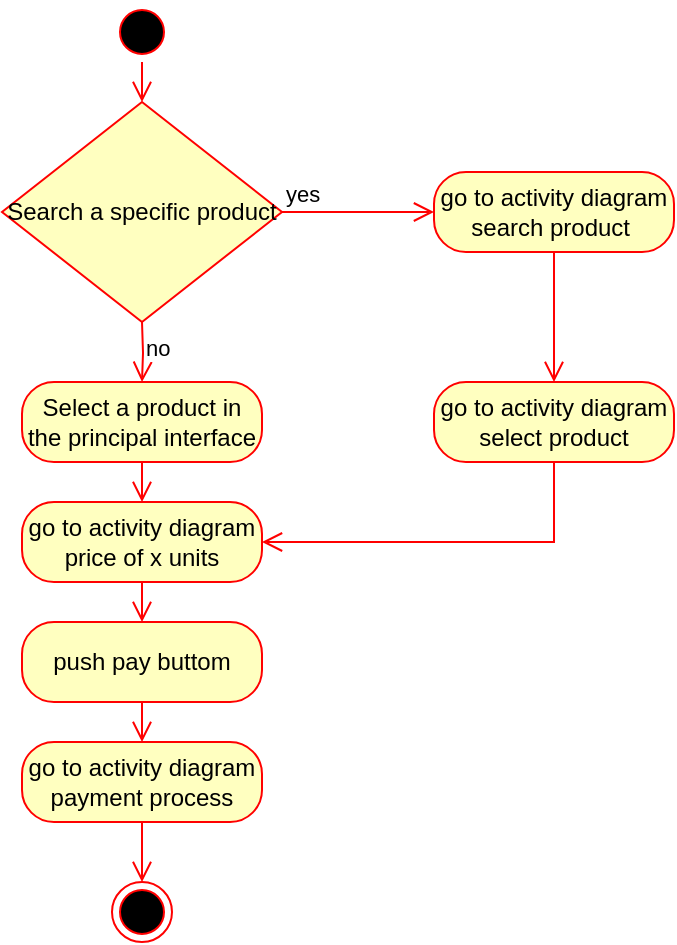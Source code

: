 <mxfile version="24.1.0" type="device">
  <diagram name="Página-1" id="8iQI2yRuVqVYYaAT_jJe">
    <mxGraphModel dx="880" dy="524" grid="1" gridSize="10" guides="1" tooltips="1" connect="1" arrows="1" fold="1" page="1" pageScale="1" pageWidth="827" pageHeight="1169" math="0" shadow="0">
      <root>
        <mxCell id="0" />
        <mxCell id="1" parent="0" />
        <mxCell id="jCPc-7MEmdEh8w35CGOo-1" value="" style="ellipse;html=1;shape=startState;fillColor=#000000;strokeColor=#ff0000;" vertex="1" parent="1">
          <mxGeometry x="399" y="30" width="30" height="30" as="geometry" />
        </mxCell>
        <mxCell id="jCPc-7MEmdEh8w35CGOo-2" value="" style="edgeStyle=orthogonalEdgeStyle;html=1;verticalAlign=bottom;endArrow=open;endSize=8;strokeColor=#ff0000;rounded=0;" edge="1" source="jCPc-7MEmdEh8w35CGOo-1" parent="1" target="jCPc-7MEmdEh8w35CGOo-5">
          <mxGeometry relative="1" as="geometry">
            <mxPoint x="414" y="80" as="targetPoint" />
          </mxGeometry>
        </mxCell>
        <mxCell id="jCPc-7MEmdEh8w35CGOo-5" value="Search a specific product" style="rhombus;whiteSpace=wrap;html=1;fontColor=#000000;fillColor=#ffffc0;strokeColor=#ff0000;" vertex="1" parent="1">
          <mxGeometry x="344" y="80" width="140" height="110" as="geometry" />
        </mxCell>
        <mxCell id="jCPc-7MEmdEh8w35CGOo-6" value="yes" style="edgeStyle=orthogonalEdgeStyle;html=1;align=left;verticalAlign=bottom;endArrow=open;endSize=8;strokeColor=#ff0000;rounded=0;" edge="1" source="jCPc-7MEmdEh8w35CGOo-5" parent="1" target="jCPc-7MEmdEh8w35CGOo-18">
          <mxGeometry x="-1" relative="1" as="geometry">
            <mxPoint x="560" y="135" as="targetPoint" />
          </mxGeometry>
        </mxCell>
        <mxCell id="jCPc-7MEmdEh8w35CGOo-8" value="no" style="edgeStyle=orthogonalEdgeStyle;html=1;align=left;verticalAlign=top;endArrow=open;endSize=8;strokeColor=#ff0000;rounded=0;" edge="1" parent="1" target="jCPc-7MEmdEh8w35CGOo-9">
          <mxGeometry x="-1" relative="1" as="geometry">
            <mxPoint x="414" y="240" as="targetPoint" />
            <mxPoint x="414" y="190" as="sourcePoint" />
            <Array as="points" />
          </mxGeometry>
        </mxCell>
        <mxCell id="jCPc-7MEmdEh8w35CGOo-9" value="Select a product in the principal interface" style="rounded=1;whiteSpace=wrap;html=1;arcSize=40;fontColor=#000000;fillColor=#ffffc0;strokeColor=#ff0000;" vertex="1" parent="1">
          <mxGeometry x="354" y="220" width="120" height="40" as="geometry" />
        </mxCell>
        <mxCell id="jCPc-7MEmdEh8w35CGOo-10" value="" style="edgeStyle=orthogonalEdgeStyle;html=1;verticalAlign=bottom;endArrow=open;endSize=8;strokeColor=#ff0000;rounded=0;" edge="1" source="jCPc-7MEmdEh8w35CGOo-9" parent="1" target="jCPc-7MEmdEh8w35CGOo-11">
          <mxGeometry relative="1" as="geometry">
            <mxPoint x="414" y="290" as="targetPoint" />
          </mxGeometry>
        </mxCell>
        <mxCell id="jCPc-7MEmdEh8w35CGOo-11" value="go to activity diagram price of x units" style="rounded=1;whiteSpace=wrap;html=1;arcSize=40;fontColor=#000000;fillColor=#ffffc0;strokeColor=#ff0000;" vertex="1" parent="1">
          <mxGeometry x="354" y="280" width="120" height="40" as="geometry" />
        </mxCell>
        <mxCell id="jCPc-7MEmdEh8w35CGOo-12" value="" style="edgeStyle=orthogonalEdgeStyle;html=1;verticalAlign=bottom;endArrow=open;endSize=8;strokeColor=#ff0000;rounded=0;" edge="1" source="jCPc-7MEmdEh8w35CGOo-11" parent="1" target="jCPc-7MEmdEh8w35CGOo-13">
          <mxGeometry relative="1" as="geometry">
            <mxPoint x="414" y="350" as="targetPoint" />
          </mxGeometry>
        </mxCell>
        <mxCell id="jCPc-7MEmdEh8w35CGOo-13" value="push pay buttom" style="rounded=1;whiteSpace=wrap;html=1;arcSize=40;fontColor=#000000;fillColor=#ffffc0;strokeColor=#ff0000;" vertex="1" parent="1">
          <mxGeometry x="354" y="340" width="120" height="40" as="geometry" />
        </mxCell>
        <mxCell id="jCPc-7MEmdEh8w35CGOo-14" value="" style="edgeStyle=orthogonalEdgeStyle;html=1;verticalAlign=bottom;endArrow=open;endSize=8;strokeColor=#ff0000;rounded=0;" edge="1" source="jCPc-7MEmdEh8w35CGOo-13" parent="1" target="jCPc-7MEmdEh8w35CGOo-15">
          <mxGeometry relative="1" as="geometry">
            <mxPoint x="414" y="400" as="targetPoint" />
          </mxGeometry>
        </mxCell>
        <mxCell id="jCPc-7MEmdEh8w35CGOo-15" value="go to activity diagram payment process" style="rounded=1;whiteSpace=wrap;html=1;arcSize=40;fontColor=#000000;fillColor=#ffffc0;strokeColor=#ff0000;" vertex="1" parent="1">
          <mxGeometry x="354" y="400" width="120" height="40" as="geometry" />
        </mxCell>
        <mxCell id="jCPc-7MEmdEh8w35CGOo-16" value="" style="edgeStyle=orthogonalEdgeStyle;html=1;verticalAlign=bottom;endArrow=open;endSize=8;strokeColor=#ff0000;rounded=0;" edge="1" source="jCPc-7MEmdEh8w35CGOo-15" parent="1" target="jCPc-7MEmdEh8w35CGOo-17">
          <mxGeometry relative="1" as="geometry">
            <mxPoint x="414" y="460" as="targetPoint" />
          </mxGeometry>
        </mxCell>
        <mxCell id="jCPc-7MEmdEh8w35CGOo-17" value="" style="ellipse;html=1;shape=endState;fillColor=#000000;strokeColor=#ff0000;" vertex="1" parent="1">
          <mxGeometry x="399" y="470" width="30" height="30" as="geometry" />
        </mxCell>
        <mxCell id="jCPc-7MEmdEh8w35CGOo-18" value="go to activity diagram search product&amp;nbsp;" style="rounded=1;whiteSpace=wrap;html=1;arcSize=40;fontColor=#000000;fillColor=#ffffc0;strokeColor=#ff0000;" vertex="1" parent="1">
          <mxGeometry x="560" y="115" width="120" height="40" as="geometry" />
        </mxCell>
        <mxCell id="jCPc-7MEmdEh8w35CGOo-19" value="" style="edgeStyle=orthogonalEdgeStyle;html=1;verticalAlign=bottom;endArrow=open;endSize=8;strokeColor=#ff0000;rounded=0;" edge="1" source="jCPc-7MEmdEh8w35CGOo-18" parent="1" target="jCPc-7MEmdEh8w35CGOo-22">
          <mxGeometry relative="1" as="geometry">
            <mxPoint x="620" y="210" as="targetPoint" />
          </mxGeometry>
        </mxCell>
        <mxCell id="jCPc-7MEmdEh8w35CGOo-22" value="go to activity diagram select product" style="rounded=1;whiteSpace=wrap;html=1;arcSize=40;fontColor=#000000;fillColor=#ffffc0;strokeColor=#ff0000;" vertex="1" parent="1">
          <mxGeometry x="560" y="220" width="120" height="40" as="geometry" />
        </mxCell>
        <mxCell id="jCPc-7MEmdEh8w35CGOo-23" value="" style="edgeStyle=orthogonalEdgeStyle;html=1;verticalAlign=bottom;endArrow=open;endSize=8;strokeColor=#ff0000;rounded=0;" edge="1" source="jCPc-7MEmdEh8w35CGOo-22" parent="1" target="jCPc-7MEmdEh8w35CGOo-11">
          <mxGeometry relative="1" as="geometry">
            <mxPoint x="650" y="340" as="targetPoint" />
            <Array as="points">
              <mxPoint x="620" y="300" />
            </Array>
          </mxGeometry>
        </mxCell>
      </root>
    </mxGraphModel>
  </diagram>
</mxfile>
